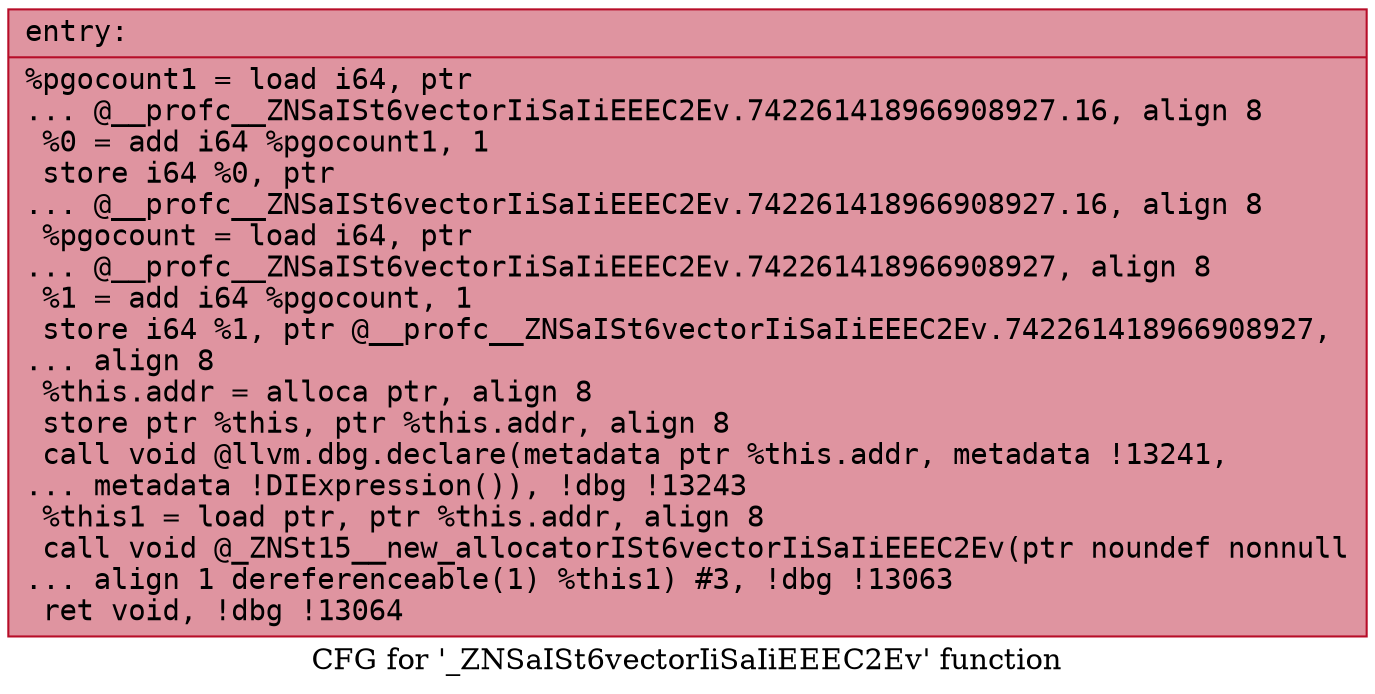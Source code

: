 digraph "CFG for '_ZNSaISt6vectorIiSaIiEEEC2Ev' function" {
	label="CFG for '_ZNSaISt6vectorIiSaIiEEEC2Ev' function";

	Node0x564268c35df0 [shape=record,color="#b70d28ff", style=filled, fillcolor="#b70d2870" fontname="Courier",label="{entry:\l|  %pgocount1 = load i64, ptr\l... @__profc__ZNSaISt6vectorIiSaIiEEEC2Ev.742261418966908927.16, align 8\l  %0 = add i64 %pgocount1, 1\l  store i64 %0, ptr\l... @__profc__ZNSaISt6vectorIiSaIiEEEC2Ev.742261418966908927.16, align 8\l  %pgocount = load i64, ptr\l... @__profc__ZNSaISt6vectorIiSaIiEEEC2Ev.742261418966908927, align 8\l  %1 = add i64 %pgocount, 1\l  store i64 %1, ptr @__profc__ZNSaISt6vectorIiSaIiEEEC2Ev.742261418966908927,\l... align 8\l  %this.addr = alloca ptr, align 8\l  store ptr %this, ptr %this.addr, align 8\l  call void @llvm.dbg.declare(metadata ptr %this.addr, metadata !13241,\l... metadata !DIExpression()), !dbg !13243\l  %this1 = load ptr, ptr %this.addr, align 8\l  call void @_ZNSt15__new_allocatorISt6vectorIiSaIiEEEC2Ev(ptr noundef nonnull\l... align 1 dereferenceable(1) %this1) #3, !dbg !13063\l  ret void, !dbg !13064\l}"];
}
